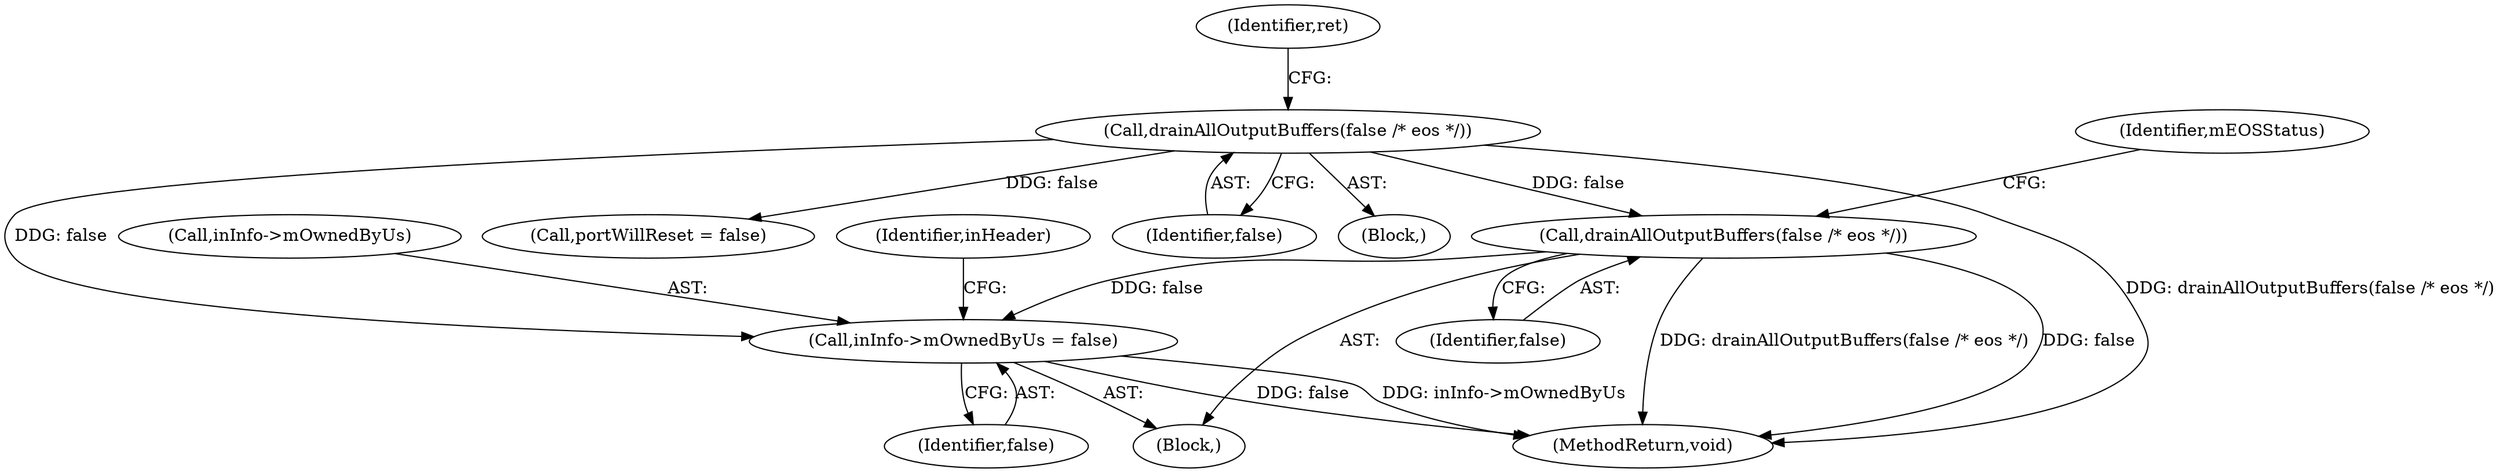 digraph "0_Android_d2f47191538837e796e2b10c1ff7e1ee35f6e0ab_2@pointer" {
"1000369" [label="(Call,inInfo->mOwnedByUs = false)"];
"1000412" [label="(Call,drainAllOutputBuffers(false /* eos */))"];
"1000134" [label="(Call,drainAllOutputBuffers(false /* eos */))"];
"1000133" [label="(Block,)"];
"1000135" [label="(Identifier,false)"];
"1000412" [label="(Call,drainAllOutputBuffers(false /* eos */))"];
"1000369" [label="(Call,inInfo->mOwnedByUs = false)"];
"1000138" [label="(Identifier,ret)"];
"1000148" [label="(Identifier,mEOSStatus)"];
"1000370" [label="(Call,inInfo->mOwnedByUs)"];
"1000155" [label="(Block,)"];
"1000414" [label="(MethodReturn,void)"];
"1000375" [label="(Identifier,inHeader)"];
"1000141" [label="(Call,portWillReset = false)"];
"1000134" [label="(Call,drainAllOutputBuffers(false /* eos */))"];
"1000373" [label="(Identifier,false)"];
"1000413" [label="(Identifier,false)"];
"1000369" -> "1000155"  [label="AST: "];
"1000369" -> "1000373"  [label="CFG: "];
"1000370" -> "1000369"  [label="AST: "];
"1000373" -> "1000369"  [label="AST: "];
"1000375" -> "1000369"  [label="CFG: "];
"1000369" -> "1000414"  [label="DDG: inInfo->mOwnedByUs"];
"1000369" -> "1000414"  [label="DDG: false"];
"1000412" -> "1000369"  [label="DDG: false"];
"1000134" -> "1000369"  [label="DDG: false"];
"1000412" -> "1000155"  [label="AST: "];
"1000412" -> "1000413"  [label="CFG: "];
"1000413" -> "1000412"  [label="AST: "];
"1000148" -> "1000412"  [label="CFG: "];
"1000412" -> "1000414"  [label="DDG: drainAllOutputBuffers(false /* eos */)"];
"1000412" -> "1000414"  [label="DDG: false"];
"1000134" -> "1000412"  [label="DDG: false"];
"1000134" -> "1000133"  [label="AST: "];
"1000134" -> "1000135"  [label="CFG: "];
"1000135" -> "1000134"  [label="AST: "];
"1000138" -> "1000134"  [label="CFG: "];
"1000134" -> "1000414"  [label="DDG: drainAllOutputBuffers(false /* eos */)"];
"1000134" -> "1000141"  [label="DDG: false"];
}
